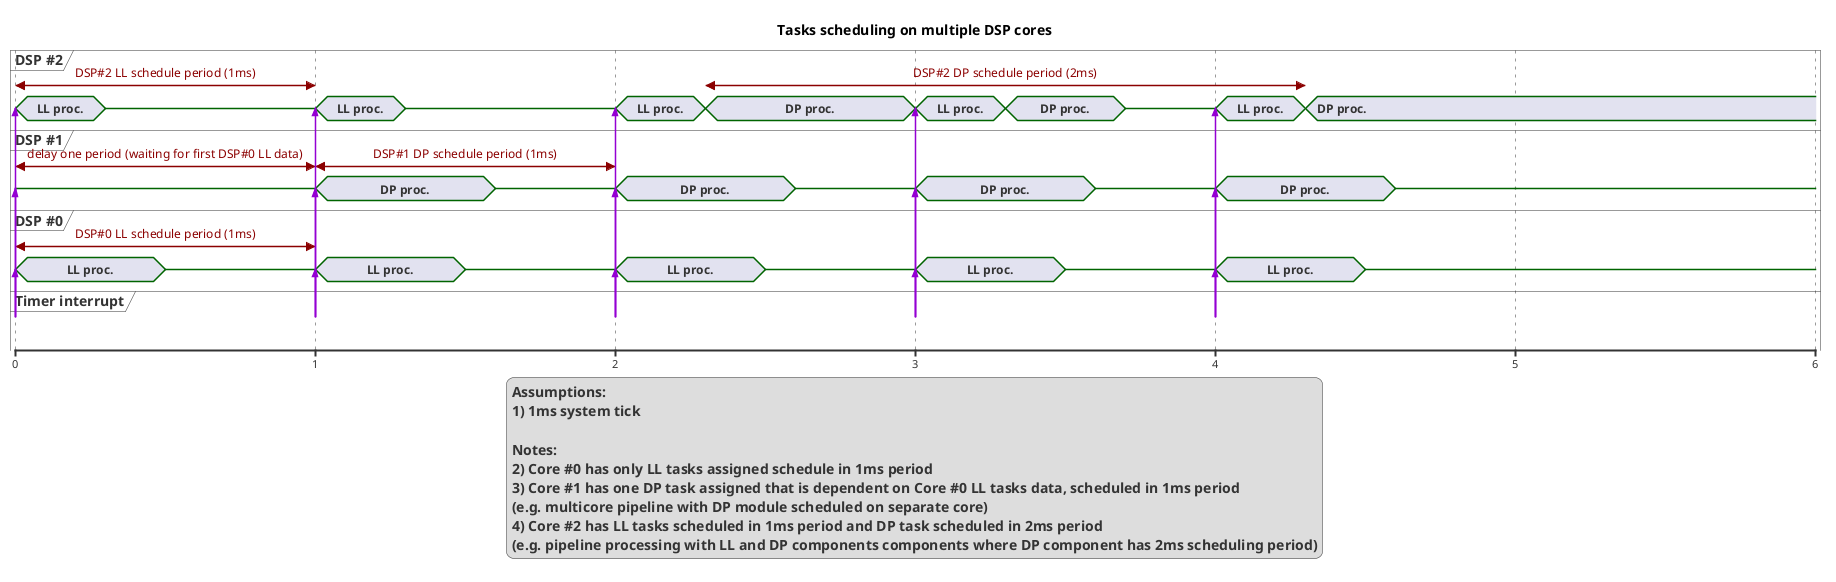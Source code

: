 @startuml

Title Tasks scheduling on multiple DSP cores

legend
Assumptions:
1) 1ms system tick

Notes:
2) Core #0 has only LL tasks assigned schedule in 1ms period
3) Core #1 has one DP task assigned that is dependent on Core #0 LL tasks data, scheduled in 1ms period
(e.g. multicore pipeline with DP module scheduled on separate core)
4) Core #2 has LL tasks scheduled in 1ms period and DP task scheduled in 2ms period
(e.g. pipeline processing with LL and DP components components where DP component has 2ms scheduling period)
end legend

scale 1 as 300 pixels

concise "DSP #2" as DSP_2
concise "DSP #1" as DSP_1
concise "DSP #0" as DSP_0

concise "Timer interrupt" as Interrupt

@DSP_0
0 is "LL proc."
0.5 is {-}

1 is "LL proc."
1.5 is {-}

2 is "LL proc."
2.5 is {-}

3 is "LL proc."
3.5 is {-}

4 is "LL proc."
4.5 is {-}

@0 <-> @1: DSP#0 LL schedule period (1ms)

@DSP_1
0 is {-}

1 is "DP proc."
1.6 is {-}

2 is "DP proc."
2.6 is {-}

3 is "DP proc."
3.6 is {-}

4 is "DP proc."
4.6 is {-}
5 is {-}

@0 <-> @1: delay one period (waiting for first DSP#0 LL data)
@1 <-> @2: DSP#1 DP schedule period (1ms)

@DSP_2

0 is "LL proc."
0.3 is {-}

1 is "LL proc."
1.3 is {-}

2 is "LL proc."
2.3 is "DP proc."

3 is "LL proc."
3.3 is "DP proc."
3.7 is {-}

4 is "LL proc."
4.3 is "DP proc."

@0 <-> @1: DSP#2 LL schedule period (1ms)
@2.3 <-> @4.3: DSP#2 DP schedule period (2ms)

@0
Interrupt -[#DarkViolet]> DSP_0
Interrupt -[#DarkViolet]> DSP_1
Interrupt -[#DarkViolet]> DSP_2

@1
Interrupt -[#DarkViolet]> DSP_0
Interrupt -[#DarkViolet]> DSP_1
Interrupt -[#DarkViolet]> DSP_2

@2
Interrupt -[#DarkViolet]> DSP_0
Interrupt -[#DarkViolet]> DSP_1
Interrupt -[#DarkViolet]> DSP_2

@3
Interrupt -[#DarkViolet]> DSP_0
Interrupt -[#DarkViolet]> DSP_1
Interrupt -[#DarkViolet]> DSP_2

@4
Interrupt -[#DarkViolet]> DSP_0
Interrupt -[#DarkViolet]> DSP_1
Interrupt -[#DarkViolet]> DSP_2

@enduml
